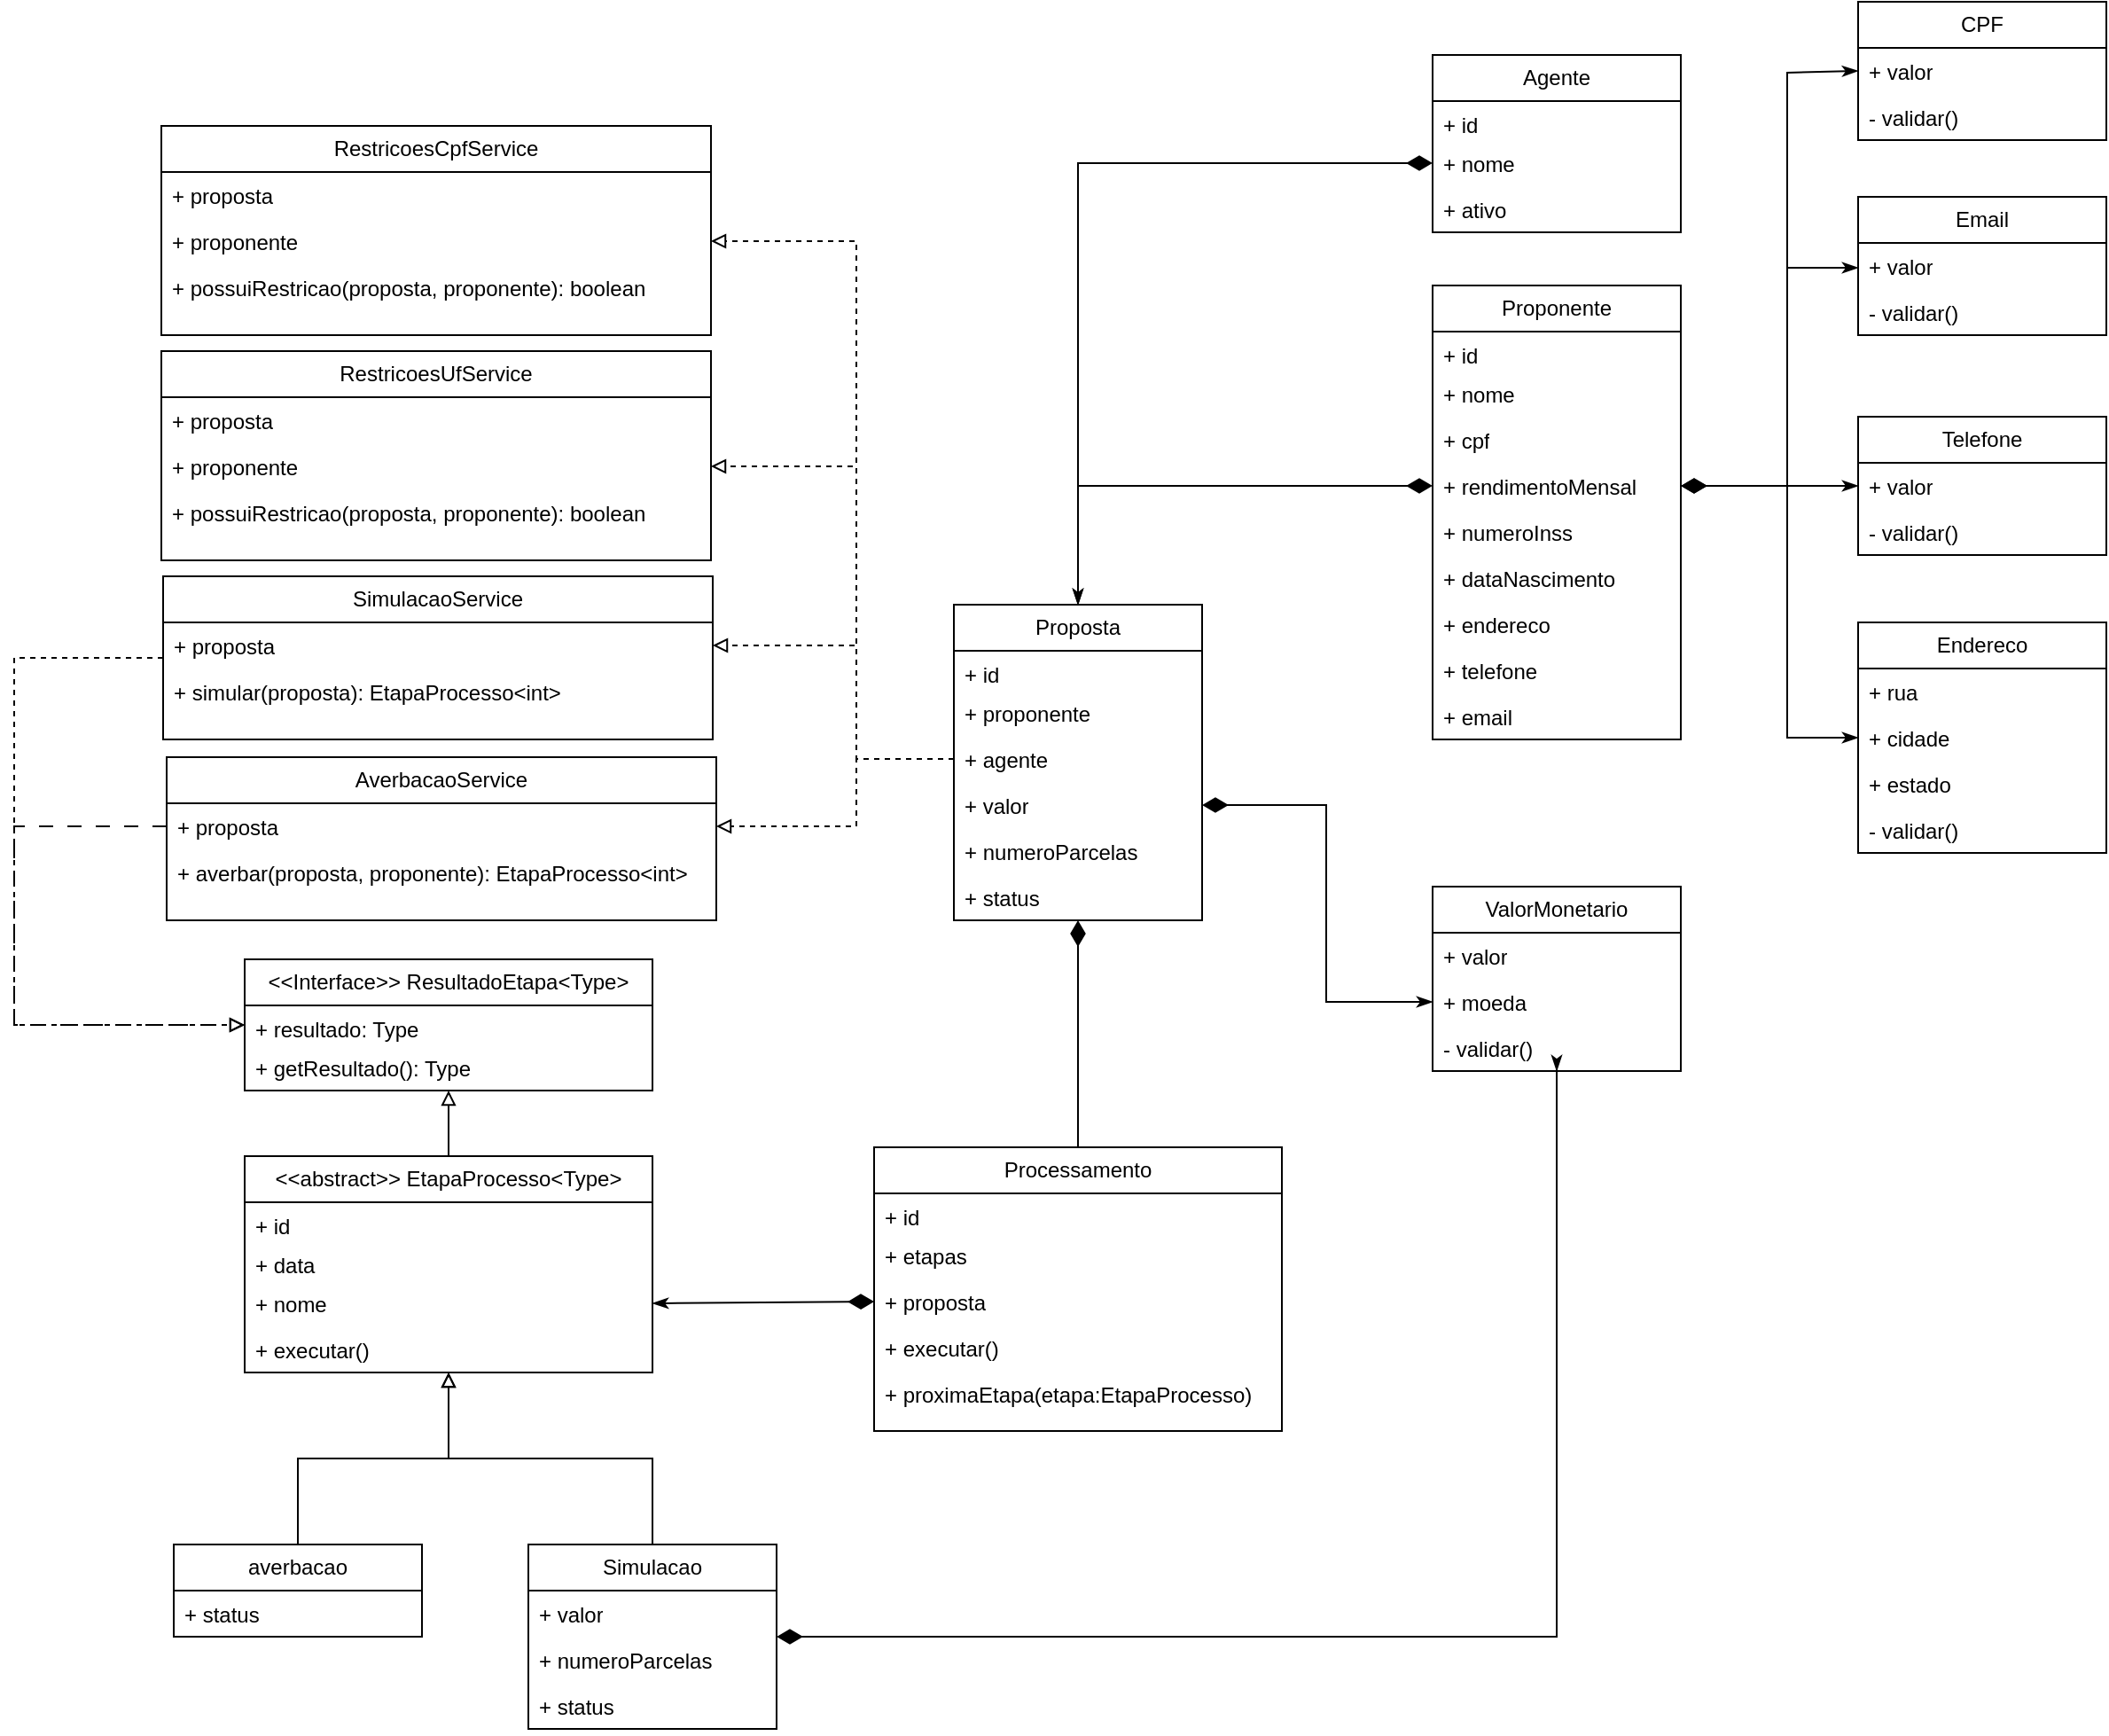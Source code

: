 <mxfile version="26.1.1">
  <diagram id="C5RBs43oDa-KdzZeNtuy" name="Page-1">
    <mxGraphModel dx="2208" dy="2068" grid="1" gridSize="10" guides="1" tooltips="1" connect="1" arrows="1" fold="1" page="1" pageScale="1" pageWidth="827" pageHeight="1169" math="0" shadow="0">
      <root>
        <mxCell id="WIyWlLk6GJQsqaUBKTNV-0" />
        <mxCell id="WIyWlLk6GJQsqaUBKTNV-1" parent="WIyWlLk6GJQsqaUBKTNV-0" />
        <mxCell id="fwTSQnMMm6DItT3Sku7C-105" style="edgeStyle=orthogonalEdgeStyle;rounded=0;orthogonalLoop=1;jettySize=auto;html=1;endArrow=diamondThin;endFill=1;endSize=12;exitX=0.5;exitY=0;exitDx=0;exitDy=0;" edge="1" parent="WIyWlLk6GJQsqaUBKTNV-1" source="fwTSQnMMm6DItT3Sku7C-89" target="fwTSQnMMm6DItT3Sku7C-5">
          <mxGeometry relative="1" as="geometry" />
        </mxCell>
        <mxCell id="fwTSQnMMm6DItT3Sku7C-5" value="Proposta" style="swimlane;fontStyle=0;childLayout=stackLayout;horizontal=1;startSize=26;horizontalStack=0;resizeParent=1;resizeParentMax=0;resizeLast=0;collapsible=1;marginBottom=0;whiteSpace=wrap;html=1;" vertex="1" parent="WIyWlLk6GJQsqaUBKTNV-1">
          <mxGeometry x="120" y="270" width="140" height="178" as="geometry" />
        </mxCell>
        <mxCell id="fwTSQnMMm6DItT3Sku7C-6" value="+ id" style="text;align=left;verticalAlign=top;spacingLeft=4;spacingRight=4;overflow=hidden;rotatable=0;points=[[0,0.5],[1,0.5]];portConstraint=eastwest;whiteSpace=wrap;html=1;" vertex="1" parent="fwTSQnMMm6DItT3Sku7C-5">
          <mxGeometry y="26" width="140" height="22" as="geometry" />
        </mxCell>
        <mxCell id="fwTSQnMMm6DItT3Sku7C-7" value="+ proponente" style="text;align=left;verticalAlign=top;spacingLeft=4;spacingRight=4;overflow=hidden;rotatable=0;points=[[0,0.5],[1,0.5]];portConstraint=eastwest;whiteSpace=wrap;html=1;" vertex="1" parent="fwTSQnMMm6DItT3Sku7C-5">
          <mxGeometry y="48" width="140" height="26" as="geometry" />
        </mxCell>
        <mxCell id="fwTSQnMMm6DItT3Sku7C-8" value="+ agente" style="text;align=left;verticalAlign=top;spacingLeft=4;spacingRight=4;overflow=hidden;rotatable=0;points=[[0,0.5],[1,0.5]];portConstraint=eastwest;whiteSpace=wrap;html=1;" vertex="1" parent="fwTSQnMMm6DItT3Sku7C-5">
          <mxGeometry y="74" width="140" height="26" as="geometry" />
        </mxCell>
        <mxCell id="fwTSQnMMm6DItT3Sku7C-14" value="+ valor" style="text;align=left;verticalAlign=top;spacingLeft=4;spacingRight=4;overflow=hidden;rotatable=0;points=[[0,0.5],[1,0.5]];portConstraint=eastwest;whiteSpace=wrap;html=1;" vertex="1" parent="fwTSQnMMm6DItT3Sku7C-5">
          <mxGeometry y="100" width="140" height="26" as="geometry" />
        </mxCell>
        <mxCell id="fwTSQnMMm6DItT3Sku7C-15" value="+ numeroParcelas" style="text;align=left;verticalAlign=top;spacingLeft=4;spacingRight=4;overflow=hidden;rotatable=0;points=[[0,0.5],[1,0.5]];portConstraint=eastwest;whiteSpace=wrap;html=1;" vertex="1" parent="fwTSQnMMm6DItT3Sku7C-5">
          <mxGeometry y="126" width="140" height="26" as="geometry" />
        </mxCell>
        <mxCell id="fwTSQnMMm6DItT3Sku7C-16" value="+ status" style="text;align=left;verticalAlign=top;spacingLeft=4;spacingRight=4;overflow=hidden;rotatable=0;points=[[0,0.5],[1,0.5]];portConstraint=eastwest;whiteSpace=wrap;html=1;" vertex="1" parent="fwTSQnMMm6DItT3Sku7C-5">
          <mxGeometry y="152" width="140" height="26" as="geometry" />
        </mxCell>
        <mxCell id="fwTSQnMMm6DItT3Sku7C-109" style="edgeStyle=orthogonalEdgeStyle;rounded=0;orthogonalLoop=1;jettySize=auto;html=1;endArrow=diamondThin;endFill=1;endSize=12;exitX=0.5;exitY=1;exitDx=0;exitDy=0;startArrow=classicThin;startFill=1;" edge="1" parent="WIyWlLk6GJQsqaUBKTNV-1" source="fwTSQnMMm6DItT3Sku7C-98" target="fwTSQnMMm6DItT3Sku7C-27">
          <mxGeometry relative="1" as="geometry">
            <Array as="points">
              <mxPoint x="460" y="530" />
              <mxPoint x="460" y="530" />
            </Array>
          </mxGeometry>
        </mxCell>
        <mxCell id="fwTSQnMMm6DItT3Sku7C-155" style="rounded=0;orthogonalLoop=1;jettySize=auto;html=1;entryX=0.5;entryY=1;entryDx=0;entryDy=0;endArrow=block;endFill=0;exitX=0.5;exitY=0;exitDx=0;exitDy=0;edgeStyle=orthogonalEdgeStyle;" edge="1" parent="WIyWlLk6GJQsqaUBKTNV-1" source="fwTSQnMMm6DItT3Sku7C-27" target="fwTSQnMMm6DItT3Sku7C-149">
          <mxGeometry relative="1" as="geometry" />
        </mxCell>
        <mxCell id="fwTSQnMMm6DItT3Sku7C-27" value="Simulacao" style="swimlane;fontStyle=0;childLayout=stackLayout;horizontal=1;startSize=26;horizontalStack=0;resizeParent=1;resizeParentMax=0;resizeLast=0;collapsible=1;marginBottom=0;whiteSpace=wrap;html=1;" vertex="1" parent="WIyWlLk6GJQsqaUBKTNV-1">
          <mxGeometry x="-120" y="800" width="140" height="104" as="geometry" />
        </mxCell>
        <mxCell id="fwTSQnMMm6DItT3Sku7C-31" value="+ valor" style="text;align=left;verticalAlign=top;spacingLeft=4;spacingRight=4;overflow=hidden;rotatable=0;points=[[0,0.5],[1,0.5]];portConstraint=eastwest;whiteSpace=wrap;html=1;" vertex="1" parent="fwTSQnMMm6DItT3Sku7C-27">
          <mxGeometry y="26" width="140" height="26" as="geometry" />
        </mxCell>
        <mxCell id="fwTSQnMMm6DItT3Sku7C-32" value="+ numeroParcelas" style="text;align=left;verticalAlign=top;spacingLeft=4;spacingRight=4;overflow=hidden;rotatable=0;points=[[0,0.5],[1,0.5]];portConstraint=eastwest;whiteSpace=wrap;html=1;" vertex="1" parent="fwTSQnMMm6DItT3Sku7C-27">
          <mxGeometry y="52" width="140" height="26" as="geometry" />
        </mxCell>
        <mxCell id="fwTSQnMMm6DItT3Sku7C-33" value="+ status" style="text;align=left;verticalAlign=top;spacingLeft=4;spacingRight=4;overflow=hidden;rotatable=0;points=[[0,0.5],[1,0.5]];portConstraint=eastwest;whiteSpace=wrap;html=1;" vertex="1" parent="fwTSQnMMm6DItT3Sku7C-27">
          <mxGeometry y="78" width="140" height="26" as="geometry" />
        </mxCell>
        <mxCell id="fwTSQnMMm6DItT3Sku7C-39" value="Agente" style="swimlane;fontStyle=0;childLayout=stackLayout;horizontal=1;startSize=26;horizontalStack=0;resizeParent=1;resizeParentMax=0;resizeLast=0;collapsible=1;marginBottom=0;whiteSpace=wrap;html=1;" vertex="1" parent="WIyWlLk6GJQsqaUBKTNV-1">
          <mxGeometry x="390" y="-40" width="140" height="100" as="geometry">
            <mxRectangle x="290" y="70" width="80" height="30" as="alternateBounds" />
          </mxGeometry>
        </mxCell>
        <mxCell id="fwTSQnMMm6DItT3Sku7C-40" value="+ id" style="text;align=left;verticalAlign=top;spacingLeft=4;spacingRight=4;overflow=hidden;rotatable=0;points=[[0,0.5],[1,0.5]];portConstraint=eastwest;whiteSpace=wrap;html=1;" vertex="1" parent="fwTSQnMMm6DItT3Sku7C-39">
          <mxGeometry y="26" width="140" height="22" as="geometry" />
        </mxCell>
        <mxCell id="fwTSQnMMm6DItT3Sku7C-41" value="+ nome" style="text;align=left;verticalAlign=top;spacingLeft=4;spacingRight=4;overflow=hidden;rotatable=0;points=[[0,0.5],[1,0.5]];portConstraint=eastwest;whiteSpace=wrap;html=1;" vertex="1" parent="fwTSQnMMm6DItT3Sku7C-39">
          <mxGeometry y="48" width="140" height="26" as="geometry" />
        </mxCell>
        <mxCell id="fwTSQnMMm6DItT3Sku7C-42" value="+ ativo" style="text;align=left;verticalAlign=top;spacingLeft=4;spacingRight=4;overflow=hidden;rotatable=0;points=[[0,0.5],[1,0.5]];portConstraint=eastwest;whiteSpace=wrap;html=1;" vertex="1" parent="fwTSQnMMm6DItT3Sku7C-39">
          <mxGeometry y="74" width="140" height="26" as="geometry" />
        </mxCell>
        <mxCell id="fwTSQnMMm6DItT3Sku7C-53" value="Proponente" style="swimlane;fontStyle=0;childLayout=stackLayout;horizontal=1;startSize=26;horizontalStack=0;resizeParent=1;resizeParentMax=0;resizeLast=0;collapsible=1;marginBottom=0;whiteSpace=wrap;html=1;" vertex="1" parent="WIyWlLk6GJQsqaUBKTNV-1">
          <mxGeometry x="390" y="90" width="140" height="256" as="geometry">
            <mxRectangle x="290" y="70" width="80" height="30" as="alternateBounds" />
          </mxGeometry>
        </mxCell>
        <mxCell id="fwTSQnMMm6DItT3Sku7C-54" value="+ id" style="text;align=left;verticalAlign=top;spacingLeft=4;spacingRight=4;overflow=hidden;rotatable=0;points=[[0,0.5],[1,0.5]];portConstraint=eastwest;whiteSpace=wrap;html=1;" vertex="1" parent="fwTSQnMMm6DItT3Sku7C-53">
          <mxGeometry y="26" width="140" height="22" as="geometry" />
        </mxCell>
        <mxCell id="fwTSQnMMm6DItT3Sku7C-55" value="+ nome" style="text;align=left;verticalAlign=top;spacingLeft=4;spacingRight=4;overflow=hidden;rotatable=0;points=[[0,0.5],[1,0.5]];portConstraint=eastwest;whiteSpace=wrap;html=1;" vertex="1" parent="fwTSQnMMm6DItT3Sku7C-53">
          <mxGeometry y="48" width="140" height="26" as="geometry" />
        </mxCell>
        <mxCell id="fwTSQnMMm6DItT3Sku7C-56" value="+ cpf" style="text;align=left;verticalAlign=top;spacingLeft=4;spacingRight=4;overflow=hidden;rotatable=0;points=[[0,0.5],[1,0.5]];portConstraint=eastwest;whiteSpace=wrap;html=1;" vertex="1" parent="fwTSQnMMm6DItT3Sku7C-53">
          <mxGeometry y="74" width="140" height="26" as="geometry" />
        </mxCell>
        <mxCell id="fwTSQnMMm6DItT3Sku7C-57" value="+ rendimentoMensal" style="text;align=left;verticalAlign=top;spacingLeft=4;spacingRight=4;overflow=hidden;rotatable=0;points=[[0,0.5],[1,0.5]];portConstraint=eastwest;whiteSpace=wrap;html=1;" vertex="1" parent="fwTSQnMMm6DItT3Sku7C-53">
          <mxGeometry y="100" width="140" height="26" as="geometry" />
        </mxCell>
        <mxCell id="fwTSQnMMm6DItT3Sku7C-58" value="+ numeroInss" style="text;align=left;verticalAlign=top;spacingLeft=4;spacingRight=4;overflow=hidden;rotatable=0;points=[[0,0.5],[1,0.5]];portConstraint=eastwest;whiteSpace=wrap;html=1;" vertex="1" parent="fwTSQnMMm6DItT3Sku7C-53">
          <mxGeometry y="126" width="140" height="26" as="geometry" />
        </mxCell>
        <mxCell id="fwTSQnMMm6DItT3Sku7C-59" value="+ dataNascimento" style="text;align=left;verticalAlign=top;spacingLeft=4;spacingRight=4;overflow=hidden;rotatable=0;points=[[0,0.5],[1,0.5]];portConstraint=eastwest;whiteSpace=wrap;html=1;" vertex="1" parent="fwTSQnMMm6DItT3Sku7C-53">
          <mxGeometry y="152" width="140" height="26" as="geometry" />
        </mxCell>
        <mxCell id="fwTSQnMMm6DItT3Sku7C-60" value="+ endereco" style="text;align=left;verticalAlign=top;spacingLeft=4;spacingRight=4;overflow=hidden;rotatable=0;points=[[0,0.5],[1,0.5]];portConstraint=eastwest;whiteSpace=wrap;html=1;" vertex="1" parent="fwTSQnMMm6DItT3Sku7C-53">
          <mxGeometry y="178" width="140" height="26" as="geometry" />
        </mxCell>
        <mxCell id="fwTSQnMMm6DItT3Sku7C-61" value="+ telefone" style="text;align=left;verticalAlign=top;spacingLeft=4;spacingRight=4;overflow=hidden;rotatable=0;points=[[0,0.5],[1,0.5]];portConstraint=eastwest;whiteSpace=wrap;html=1;" vertex="1" parent="fwTSQnMMm6DItT3Sku7C-53">
          <mxGeometry y="204" width="140" height="26" as="geometry" />
        </mxCell>
        <mxCell id="fwTSQnMMm6DItT3Sku7C-62" value="+ email" style="text;align=left;verticalAlign=top;spacingLeft=4;spacingRight=4;overflow=hidden;rotatable=0;points=[[0,0.5],[1,0.5]];portConstraint=eastwest;whiteSpace=wrap;html=1;" vertex="1" parent="fwTSQnMMm6DItT3Sku7C-53">
          <mxGeometry y="230" width="140" height="26" as="geometry" />
        </mxCell>
        <mxCell id="fwTSQnMMm6DItT3Sku7C-63" value="Email" style="swimlane;fontStyle=0;childLayout=stackLayout;horizontal=1;startSize=26;horizontalStack=0;resizeParent=1;resizeParentMax=0;resizeLast=0;collapsible=1;marginBottom=0;whiteSpace=wrap;html=1;" vertex="1" parent="WIyWlLk6GJQsqaUBKTNV-1">
          <mxGeometry x="630" y="40" width="140" height="78" as="geometry">
            <mxRectangle x="290" y="70" width="80" height="30" as="alternateBounds" />
          </mxGeometry>
        </mxCell>
        <mxCell id="fwTSQnMMm6DItT3Sku7C-65" value="+ valor" style="text;align=left;verticalAlign=top;spacingLeft=4;spacingRight=4;overflow=hidden;rotatable=0;points=[[0,0.5],[1,0.5]];portConstraint=eastwest;whiteSpace=wrap;html=1;" vertex="1" parent="fwTSQnMMm6DItT3Sku7C-63">
          <mxGeometry y="26" width="140" height="26" as="geometry" />
        </mxCell>
        <mxCell id="fwTSQnMMm6DItT3Sku7C-66" value="- validar()" style="text;align=left;verticalAlign=top;spacingLeft=4;spacingRight=4;overflow=hidden;rotatable=0;points=[[0,0.5],[1,0.5]];portConstraint=eastwest;whiteSpace=wrap;html=1;" vertex="1" parent="fwTSQnMMm6DItT3Sku7C-63">
          <mxGeometry y="52" width="140" height="26" as="geometry" />
        </mxCell>
        <mxCell id="fwTSQnMMm6DItT3Sku7C-87" style="edgeStyle=orthogonalEdgeStyle;rounded=0;orthogonalLoop=1;jettySize=auto;html=1;exitX=0;exitY=0.5;exitDx=0;exitDy=0;entryX=1;entryY=0.5;entryDx=0;entryDy=0;endArrow=none;endFill=1;startFill=1;startArrow=classicThin;" edge="1" parent="WIyWlLk6GJQsqaUBKTNV-1" source="fwTSQnMMm6DItT3Sku7C-76" target="fwTSQnMMm6DItT3Sku7C-57">
          <mxGeometry relative="1" as="geometry">
            <Array as="points">
              <mxPoint x="610" y="203" />
              <mxPoint x="610" y="203" />
            </Array>
          </mxGeometry>
        </mxCell>
        <mxCell id="fwTSQnMMm6DItT3Sku7C-76" value="Telefone" style="swimlane;fontStyle=0;childLayout=stackLayout;horizontal=1;startSize=26;horizontalStack=0;resizeParent=1;resizeParentMax=0;resizeLast=0;collapsible=1;marginBottom=0;whiteSpace=wrap;html=1;" vertex="1" parent="WIyWlLk6GJQsqaUBKTNV-1">
          <mxGeometry x="630" y="164" width="140" height="78" as="geometry">
            <mxRectangle x="290" y="70" width="80" height="30" as="alternateBounds" />
          </mxGeometry>
        </mxCell>
        <mxCell id="fwTSQnMMm6DItT3Sku7C-77" value="+ valor" style="text;align=left;verticalAlign=top;spacingLeft=4;spacingRight=4;overflow=hidden;rotatable=0;points=[[0,0.5],[1,0.5]];portConstraint=eastwest;whiteSpace=wrap;html=1;" vertex="1" parent="fwTSQnMMm6DItT3Sku7C-76">
          <mxGeometry y="26" width="140" height="26" as="geometry" />
        </mxCell>
        <mxCell id="fwTSQnMMm6DItT3Sku7C-78" value="- validar()" style="text;align=left;verticalAlign=top;spacingLeft=4;spacingRight=4;overflow=hidden;rotatable=0;points=[[0,0.5],[1,0.5]];portConstraint=eastwest;whiteSpace=wrap;html=1;" vertex="1" parent="fwTSQnMMm6DItT3Sku7C-76">
          <mxGeometry y="52" width="140" height="26" as="geometry" />
        </mxCell>
        <mxCell id="fwTSQnMMm6DItT3Sku7C-79" value="Endereco" style="swimlane;fontStyle=0;childLayout=stackLayout;horizontal=1;startSize=26;horizontalStack=0;resizeParent=1;resizeParentMax=0;resizeLast=0;collapsible=1;marginBottom=0;whiteSpace=wrap;html=1;" vertex="1" parent="WIyWlLk6GJQsqaUBKTNV-1">
          <mxGeometry x="630" y="280" width="140" height="130" as="geometry">
            <mxRectangle x="290" y="70" width="80" height="30" as="alternateBounds" />
          </mxGeometry>
        </mxCell>
        <mxCell id="fwTSQnMMm6DItT3Sku7C-80" value="+ rua" style="text;align=left;verticalAlign=top;spacingLeft=4;spacingRight=4;overflow=hidden;rotatable=0;points=[[0,0.5],[1,0.5]];portConstraint=eastwest;whiteSpace=wrap;html=1;" vertex="1" parent="fwTSQnMMm6DItT3Sku7C-79">
          <mxGeometry y="26" width="140" height="26" as="geometry" />
        </mxCell>
        <mxCell id="fwTSQnMMm6DItT3Sku7C-82" value="+ cidade" style="text;align=left;verticalAlign=top;spacingLeft=4;spacingRight=4;overflow=hidden;rotatable=0;points=[[0,0.5],[1,0.5]];portConstraint=eastwest;whiteSpace=wrap;html=1;" vertex="1" parent="fwTSQnMMm6DItT3Sku7C-79">
          <mxGeometry y="52" width="140" height="26" as="geometry" />
        </mxCell>
        <mxCell id="fwTSQnMMm6DItT3Sku7C-83" value="+ estado" style="text;align=left;verticalAlign=top;spacingLeft=4;spacingRight=4;overflow=hidden;rotatable=0;points=[[0,0.5],[1,0.5]];portConstraint=eastwest;whiteSpace=wrap;html=1;" vertex="1" parent="fwTSQnMMm6DItT3Sku7C-79">
          <mxGeometry y="78" width="140" height="26" as="geometry" />
        </mxCell>
        <mxCell id="fwTSQnMMm6DItT3Sku7C-81" value="- validar()" style="text;align=left;verticalAlign=top;spacingLeft=4;spacingRight=4;overflow=hidden;rotatable=0;points=[[0,0.5],[1,0.5]];portConstraint=eastwest;whiteSpace=wrap;html=1;" vertex="1" parent="fwTSQnMMm6DItT3Sku7C-79">
          <mxGeometry y="104" width="140" height="26" as="geometry" />
        </mxCell>
        <mxCell id="fwTSQnMMm6DItT3Sku7C-84" style="edgeStyle=orthogonalEdgeStyle;rounded=0;orthogonalLoop=1;jettySize=auto;html=1;exitX=0;exitY=0.5;exitDx=0;exitDy=0;endArrow=diamondThin;endFill=1;endSize=12;entryX=1;entryY=0.5;entryDx=0;entryDy=0;startArrow=classicThin;startFill=1;" edge="1" parent="WIyWlLk6GJQsqaUBKTNV-1" source="fwTSQnMMm6DItT3Sku7C-82" target="fwTSQnMMm6DItT3Sku7C-57">
          <mxGeometry relative="1" as="geometry">
            <mxPoint x="590" y="240" as="targetPoint" />
            <Array as="points">
              <mxPoint x="590" y="345" />
              <mxPoint x="590" y="203" />
            </Array>
          </mxGeometry>
        </mxCell>
        <mxCell id="fwTSQnMMm6DItT3Sku7C-88" style="edgeStyle=orthogonalEdgeStyle;rounded=0;orthogonalLoop=1;jettySize=auto;html=1;entryX=1;entryY=0.5;entryDx=0;entryDy=0;endArrow=none;startFill=1;startArrow=classicThin;" edge="1" parent="WIyWlLk6GJQsqaUBKTNV-1" source="fwTSQnMMm6DItT3Sku7C-65" target="fwTSQnMMm6DItT3Sku7C-57">
          <mxGeometry relative="1" as="geometry">
            <Array as="points">
              <mxPoint x="590" y="80" />
              <mxPoint x="590" y="203" />
            </Array>
          </mxGeometry>
        </mxCell>
        <mxCell id="fwTSQnMMm6DItT3Sku7C-89" value="Processamento" style="swimlane;fontStyle=0;childLayout=stackLayout;horizontal=1;startSize=26;horizontalStack=0;resizeParent=1;resizeParentMax=0;resizeLast=0;collapsible=1;marginBottom=0;whiteSpace=wrap;html=1;" vertex="1" parent="WIyWlLk6GJQsqaUBKTNV-1">
          <mxGeometry x="75" y="576" width="230" height="160" as="geometry" />
        </mxCell>
        <mxCell id="fwTSQnMMm6DItT3Sku7C-90" value="+ id" style="text;align=left;verticalAlign=top;spacingLeft=4;spacingRight=4;overflow=hidden;rotatable=0;points=[[0,0.5],[1,0.5]];portConstraint=eastwest;whiteSpace=wrap;html=1;" vertex="1" parent="fwTSQnMMm6DItT3Sku7C-89">
          <mxGeometry y="26" width="230" height="22" as="geometry" />
        </mxCell>
        <mxCell id="fwTSQnMMm6DItT3Sku7C-94" value="+ etapas" style="text;align=left;verticalAlign=top;spacingLeft=4;spacingRight=4;overflow=hidden;rotatable=0;points=[[0,0.5],[1,0.5]];portConstraint=eastwest;whiteSpace=wrap;html=1;" vertex="1" parent="fwTSQnMMm6DItT3Sku7C-89">
          <mxGeometry y="48" width="230" height="26" as="geometry" />
        </mxCell>
        <mxCell id="fwTSQnMMm6DItT3Sku7C-157" value="+ proposta" style="text;align=left;verticalAlign=top;spacingLeft=4;spacingRight=4;overflow=hidden;rotatable=0;points=[[0,0.5],[1,0.5]];portConstraint=eastwest;whiteSpace=wrap;html=1;" vertex="1" parent="fwTSQnMMm6DItT3Sku7C-89">
          <mxGeometry y="74" width="230" height="26" as="geometry" />
        </mxCell>
        <mxCell id="fwTSQnMMm6DItT3Sku7C-142" value="+ executar()" style="text;align=left;verticalAlign=top;spacingLeft=4;spacingRight=4;overflow=hidden;rotatable=0;points=[[0,0.5],[1,0.5]];portConstraint=eastwest;whiteSpace=wrap;html=1;" vertex="1" parent="fwTSQnMMm6DItT3Sku7C-89">
          <mxGeometry y="100" width="230" height="26" as="geometry" />
        </mxCell>
        <mxCell id="fwTSQnMMm6DItT3Sku7C-143" value="+ proximaEtapa(etapa:EtapaProcesso)" style="text;align=left;verticalAlign=top;spacingLeft=4;spacingRight=4;overflow=hidden;rotatable=0;points=[[0,0.5],[1,0.5]];portConstraint=eastwest;whiteSpace=wrap;html=1;" vertex="1" parent="fwTSQnMMm6DItT3Sku7C-89">
          <mxGeometry y="126" width="230" height="34" as="geometry" />
        </mxCell>
        <mxCell id="fwTSQnMMm6DItT3Sku7C-98" value="ValorMonetario" style="swimlane;fontStyle=0;childLayout=stackLayout;horizontal=1;startSize=26;horizontalStack=0;resizeParent=1;resizeParentMax=0;resizeLast=0;collapsible=1;marginBottom=0;whiteSpace=wrap;html=1;" vertex="1" parent="WIyWlLk6GJQsqaUBKTNV-1">
          <mxGeometry x="390" y="429" width="140" height="104" as="geometry">
            <mxRectangle x="290" y="70" width="80" height="30" as="alternateBounds" />
          </mxGeometry>
        </mxCell>
        <mxCell id="fwTSQnMMm6DItT3Sku7C-99" value="+ valor" style="text;align=left;verticalAlign=top;spacingLeft=4;spacingRight=4;overflow=hidden;rotatable=0;points=[[0,0.5],[1,0.5]];portConstraint=eastwest;whiteSpace=wrap;html=1;" vertex="1" parent="fwTSQnMMm6DItT3Sku7C-98">
          <mxGeometry y="26" width="140" height="26" as="geometry" />
        </mxCell>
        <mxCell id="fwTSQnMMm6DItT3Sku7C-100" value="+ moeda" style="text;align=left;verticalAlign=top;spacingLeft=4;spacingRight=4;overflow=hidden;rotatable=0;points=[[0,0.5],[1,0.5]];portConstraint=eastwest;whiteSpace=wrap;html=1;" vertex="1" parent="fwTSQnMMm6DItT3Sku7C-98">
          <mxGeometry y="52" width="140" height="26" as="geometry" />
        </mxCell>
        <mxCell id="fwTSQnMMm6DItT3Sku7C-102" value="- validar()" style="text;align=left;verticalAlign=top;spacingLeft=4;spacingRight=4;overflow=hidden;rotatable=0;points=[[0,0.5],[1,0.5]];portConstraint=eastwest;whiteSpace=wrap;html=1;" vertex="1" parent="fwTSQnMMm6DItT3Sku7C-98">
          <mxGeometry y="78" width="140" height="26" as="geometry" />
        </mxCell>
        <mxCell id="fwTSQnMMm6DItT3Sku7C-110" value="CPF" style="swimlane;fontStyle=0;childLayout=stackLayout;horizontal=1;startSize=26;horizontalStack=0;resizeParent=1;resizeParentMax=0;resizeLast=0;collapsible=1;marginBottom=0;whiteSpace=wrap;html=1;" vertex="1" parent="WIyWlLk6GJQsqaUBKTNV-1">
          <mxGeometry x="630" y="-70" width="140" height="78" as="geometry">
            <mxRectangle x="290" y="70" width="80" height="30" as="alternateBounds" />
          </mxGeometry>
        </mxCell>
        <mxCell id="fwTSQnMMm6DItT3Sku7C-111" value="+ valor" style="text;align=left;verticalAlign=top;spacingLeft=4;spacingRight=4;overflow=hidden;rotatable=0;points=[[0,0.5],[1,0.5]];portConstraint=eastwest;whiteSpace=wrap;html=1;" vertex="1" parent="fwTSQnMMm6DItT3Sku7C-110">
          <mxGeometry y="26" width="140" height="26" as="geometry" />
        </mxCell>
        <mxCell id="fwTSQnMMm6DItT3Sku7C-112" value="- validar()" style="text;align=left;verticalAlign=top;spacingLeft=4;spacingRight=4;overflow=hidden;rotatable=0;points=[[0,0.5],[1,0.5]];portConstraint=eastwest;whiteSpace=wrap;html=1;" vertex="1" parent="fwTSQnMMm6DItT3Sku7C-110">
          <mxGeometry y="52" width="140" height="26" as="geometry" />
        </mxCell>
        <mxCell id="fwTSQnMMm6DItT3Sku7C-113" style="edgeStyle=orthogonalEdgeStyle;rounded=0;orthogonalLoop=1;jettySize=auto;html=1;exitX=0;exitY=0.5;exitDx=0;exitDy=0;entryX=1;entryY=0.5;entryDx=0;entryDy=0;endArrow=diamondThin;endFill=1;endSize=12;startArrow=classicThin;startFill=1;" edge="1" parent="WIyWlLk6GJQsqaUBKTNV-1" source="fwTSQnMMm6DItT3Sku7C-111" target="fwTSQnMMm6DItT3Sku7C-57">
          <mxGeometry relative="1" as="geometry">
            <Array as="points">
              <mxPoint x="590" y="-30" />
              <mxPoint x="590" y="203" />
            </Array>
          </mxGeometry>
        </mxCell>
        <mxCell id="fwTSQnMMm6DItT3Sku7C-97" style="edgeStyle=orthogonalEdgeStyle;rounded=0;orthogonalLoop=1;jettySize=auto;html=1;entryX=0.5;entryY=0;entryDx=0;entryDy=0;startArrow=diamondThin;startFill=1;startSize=12;endArrow=classicThin;endFill=1;endSize=6;exitX=0;exitY=0.5;exitDx=0;exitDy=0;" edge="1" parent="WIyWlLk6GJQsqaUBKTNV-1" source="fwTSQnMMm6DItT3Sku7C-41" target="fwTSQnMMm6DItT3Sku7C-5">
          <mxGeometry relative="1" as="geometry">
            <mxPoint x="400" y="213" as="sourcePoint" />
            <mxPoint x="200" y="260" as="targetPoint" />
          </mxGeometry>
        </mxCell>
        <mxCell id="fwTSQnMMm6DItT3Sku7C-96" style="edgeStyle=orthogonalEdgeStyle;rounded=0;orthogonalLoop=1;jettySize=auto;html=1;startArrow=diamondThin;startFill=1;startSize=12;endArrow=classicThin;endFill=1;endSize=6;exitX=0;exitY=0.5;exitDx=0;exitDy=0;" edge="1" parent="WIyWlLk6GJQsqaUBKTNV-1" source="fwTSQnMMm6DItT3Sku7C-57" target="fwTSQnMMm6DItT3Sku7C-5">
          <mxGeometry relative="1" as="geometry" />
        </mxCell>
        <mxCell id="fwTSQnMMm6DItT3Sku7C-103" style="edgeStyle=orthogonalEdgeStyle;rounded=0;orthogonalLoop=1;jettySize=auto;html=1;endArrow=diamondThin;endFill=1;startSize=6;endSize=12;exitX=0;exitY=0.5;exitDx=0;exitDy=0;startArrow=classicThin;startFill=1;" edge="1" parent="WIyWlLk6GJQsqaUBKTNV-1" source="fwTSQnMMm6DItT3Sku7C-100" target="fwTSQnMMm6DItT3Sku7C-14">
          <mxGeometry relative="1" as="geometry" />
        </mxCell>
        <mxCell id="fwTSQnMMm6DItT3Sku7C-144" value="&amp;lt;&amp;lt;Interface&amp;gt;&amp;gt; ResultadoEtapa&amp;lt;&lt;span style=&quot;text-align: left;&quot;&gt;Type&lt;/span&gt;&amp;gt;" style="swimlane;fontStyle=0;childLayout=stackLayout;horizontal=1;startSize=26;horizontalStack=0;resizeParent=1;resizeParentMax=0;resizeLast=0;collapsible=1;marginBottom=0;whiteSpace=wrap;html=1;" vertex="1" parent="WIyWlLk6GJQsqaUBKTNV-1">
          <mxGeometry x="-280" y="470" width="230" height="74" as="geometry" />
        </mxCell>
        <mxCell id="fwTSQnMMm6DItT3Sku7C-145" value="+ resultado: Type" style="text;align=left;verticalAlign=top;spacingLeft=4;spacingRight=4;overflow=hidden;rotatable=0;points=[[0,0.5],[1,0.5]];portConstraint=eastwest;whiteSpace=wrap;html=1;" vertex="1" parent="fwTSQnMMm6DItT3Sku7C-144">
          <mxGeometry y="26" width="230" height="22" as="geometry" />
        </mxCell>
        <mxCell id="fwTSQnMMm6DItT3Sku7C-147" value="+ getResultado(): Type" style="text;align=left;verticalAlign=top;spacingLeft=4;spacingRight=4;overflow=hidden;rotatable=0;points=[[0,0.5],[1,0.5]];portConstraint=eastwest;whiteSpace=wrap;html=1;" vertex="1" parent="fwTSQnMMm6DItT3Sku7C-144">
          <mxGeometry y="48" width="230" height="26" as="geometry" />
        </mxCell>
        <mxCell id="fwTSQnMMm6DItT3Sku7C-154" style="edgeStyle=orthogonalEdgeStyle;rounded=0;orthogonalLoop=1;jettySize=auto;html=1;entryX=0.5;entryY=1;entryDx=0;entryDy=0;endArrow=block;endFill=0;" edge="1" parent="WIyWlLk6GJQsqaUBKTNV-1" source="fwTSQnMMm6DItT3Sku7C-149" target="fwTSQnMMm6DItT3Sku7C-144">
          <mxGeometry relative="1" as="geometry" />
        </mxCell>
        <mxCell id="fwTSQnMMm6DItT3Sku7C-149" value="&amp;lt;&amp;lt;abstract&amp;gt;&amp;gt; EtapaProcesso&amp;lt;&lt;span style=&quot;text-align: left;&quot;&gt;Type&lt;/span&gt;&amp;gt;" style="swimlane;fontStyle=0;childLayout=stackLayout;horizontal=1;startSize=26;horizontalStack=0;resizeParent=1;resizeParentMax=0;resizeLast=0;collapsible=1;marginBottom=0;whiteSpace=wrap;html=1;" vertex="1" parent="WIyWlLk6GJQsqaUBKTNV-1">
          <mxGeometry x="-280" y="581" width="230" height="122" as="geometry" />
        </mxCell>
        <mxCell id="fwTSQnMMm6DItT3Sku7C-156" value="+ id" style="text;align=left;verticalAlign=top;spacingLeft=4;spacingRight=4;overflow=hidden;rotatable=0;points=[[0,0.5],[1,0.5]];portConstraint=eastwest;whiteSpace=wrap;html=1;" vertex="1" parent="fwTSQnMMm6DItT3Sku7C-149">
          <mxGeometry y="26" width="230" height="22" as="geometry" />
        </mxCell>
        <mxCell id="fwTSQnMMm6DItT3Sku7C-150" value="+ data" style="text;align=left;verticalAlign=top;spacingLeft=4;spacingRight=4;overflow=hidden;rotatable=0;points=[[0,0.5],[1,0.5]];portConstraint=eastwest;whiteSpace=wrap;html=1;" vertex="1" parent="fwTSQnMMm6DItT3Sku7C-149">
          <mxGeometry y="48" width="230" height="22" as="geometry" />
        </mxCell>
        <mxCell id="fwTSQnMMm6DItT3Sku7C-152" value="+ nome" style="text;align=left;verticalAlign=top;spacingLeft=4;spacingRight=4;overflow=hidden;rotatable=0;points=[[0,0.5],[1,0.5]];portConstraint=eastwest;whiteSpace=wrap;html=1;" vertex="1" parent="fwTSQnMMm6DItT3Sku7C-149">
          <mxGeometry y="70" width="230" height="26" as="geometry" />
        </mxCell>
        <mxCell id="fwTSQnMMm6DItT3Sku7C-151" value="+ executar()" style="text;align=left;verticalAlign=top;spacingLeft=4;spacingRight=4;overflow=hidden;rotatable=0;points=[[0,0.5],[1,0.5]];portConstraint=eastwest;whiteSpace=wrap;html=1;" vertex="1" parent="fwTSQnMMm6DItT3Sku7C-149">
          <mxGeometry y="96" width="230" height="26" as="geometry" />
        </mxCell>
        <mxCell id="fwTSQnMMm6DItT3Sku7C-153" style="rounded=0;orthogonalLoop=1;jettySize=auto;html=1;entryX=1;entryY=0.5;entryDx=0;entryDy=0;startArrow=diamondThin;startFill=1;endArrow=classicThin;endFill=1;startSize=12;exitX=0;exitY=0.5;exitDx=0;exitDy=0;" edge="1" parent="WIyWlLk6GJQsqaUBKTNV-1" source="fwTSQnMMm6DItT3Sku7C-157" target="fwTSQnMMm6DItT3Sku7C-152">
          <mxGeometry relative="1" as="geometry" />
        </mxCell>
        <mxCell id="fwTSQnMMm6DItT3Sku7C-163" style="edgeStyle=orthogonalEdgeStyle;rounded=0;orthogonalLoop=1;jettySize=auto;html=1;entryX=0.5;entryY=1;entryDx=0;entryDy=0;endArrow=block;endFill=0;" edge="1" parent="WIyWlLk6GJQsqaUBKTNV-1" source="fwTSQnMMm6DItT3Sku7C-159" target="fwTSQnMMm6DItT3Sku7C-149">
          <mxGeometry relative="1" as="geometry" />
        </mxCell>
        <mxCell id="fwTSQnMMm6DItT3Sku7C-159" value="averbacao" style="swimlane;fontStyle=0;childLayout=stackLayout;horizontal=1;startSize=26;horizontalStack=0;resizeParent=1;resizeParentMax=0;resizeLast=0;collapsible=1;marginBottom=0;whiteSpace=wrap;html=1;" vertex="1" parent="WIyWlLk6GJQsqaUBKTNV-1">
          <mxGeometry x="-320" y="800" width="140" height="52" as="geometry" />
        </mxCell>
        <mxCell id="fwTSQnMMm6DItT3Sku7C-162" value="+ status" style="text;align=left;verticalAlign=top;spacingLeft=4;spacingRight=4;overflow=hidden;rotatable=0;points=[[0,0.5],[1,0.5]];portConstraint=eastwest;whiteSpace=wrap;html=1;" vertex="1" parent="fwTSQnMMm6DItT3Sku7C-159">
          <mxGeometry y="26" width="140" height="26" as="geometry" />
        </mxCell>
        <mxCell id="fwTSQnMMm6DItT3Sku7C-164" value="SimulacaoService" style="swimlane;fontStyle=0;childLayout=stackLayout;horizontal=1;startSize=26;horizontalStack=0;resizeParent=1;resizeParentMax=0;resizeLast=0;collapsible=1;marginBottom=0;whiteSpace=wrap;html=1;" vertex="1" parent="WIyWlLk6GJQsqaUBKTNV-1">
          <mxGeometry x="-326" y="254" width="310" height="92" as="geometry" />
        </mxCell>
        <mxCell id="fwTSQnMMm6DItT3Sku7C-167" value="+ proposta" style="text;align=left;verticalAlign=top;spacingLeft=4;spacingRight=4;overflow=hidden;rotatable=0;points=[[0,0.5],[1,0.5]];portConstraint=eastwest;whiteSpace=wrap;html=1;" vertex="1" parent="fwTSQnMMm6DItT3Sku7C-164">
          <mxGeometry y="26" width="310" height="26" as="geometry" />
        </mxCell>
        <mxCell id="fwTSQnMMm6DItT3Sku7C-169" value="+ simular(proposta): EtapaProcesso&amp;lt;int&amp;gt;" style="text;align=left;verticalAlign=top;spacingLeft=4;spacingRight=4;overflow=hidden;rotatable=0;points=[[0,0.5],[1,0.5]];portConstraint=eastwest;whiteSpace=wrap;html=1;" vertex="1" parent="fwTSQnMMm6DItT3Sku7C-164">
          <mxGeometry y="52" width="310" height="40" as="geometry" />
        </mxCell>
        <mxCell id="fwTSQnMMm6DItT3Sku7C-171" style="edgeStyle=orthogonalEdgeStyle;rounded=0;orthogonalLoop=1;jettySize=auto;html=1;entryX=1;entryY=0.5;entryDx=0;entryDy=0;dashed=1;endArrow=block;endFill=0;" edge="1" parent="WIyWlLk6GJQsqaUBKTNV-1" source="fwTSQnMMm6DItT3Sku7C-8" target="fwTSQnMMm6DItT3Sku7C-167">
          <mxGeometry relative="1" as="geometry">
            <Array as="points">
              <mxPoint x="65" y="357" />
              <mxPoint x="65" y="293" />
            </Array>
          </mxGeometry>
        </mxCell>
        <mxCell id="fwTSQnMMm6DItT3Sku7C-172" value="AverbacaoService" style="swimlane;fontStyle=0;childLayout=stackLayout;horizontal=1;startSize=26;horizontalStack=0;resizeParent=1;resizeParentMax=0;resizeLast=0;collapsible=1;marginBottom=0;whiteSpace=wrap;html=1;" vertex="1" parent="WIyWlLk6GJQsqaUBKTNV-1">
          <mxGeometry x="-324" y="356" width="310" height="92" as="geometry" />
        </mxCell>
        <mxCell id="fwTSQnMMm6DItT3Sku7C-173" value="+ proposta" style="text;align=left;verticalAlign=top;spacingLeft=4;spacingRight=4;overflow=hidden;rotatable=0;points=[[0,0.5],[1,0.5]];portConstraint=eastwest;whiteSpace=wrap;html=1;" vertex="1" parent="fwTSQnMMm6DItT3Sku7C-172">
          <mxGeometry y="26" width="310" height="26" as="geometry" />
        </mxCell>
        <mxCell id="fwTSQnMMm6DItT3Sku7C-174" value="+ averbar(proposta, proponente): EtapaProcesso&amp;lt;int&amp;gt;" style="text;align=left;verticalAlign=top;spacingLeft=4;spacingRight=4;overflow=hidden;rotatable=0;points=[[0,0.5],[1,0.5]];portConstraint=eastwest;whiteSpace=wrap;html=1;" vertex="1" parent="fwTSQnMMm6DItT3Sku7C-172">
          <mxGeometry y="52" width="310" height="40" as="geometry" />
        </mxCell>
        <mxCell id="fwTSQnMMm6DItT3Sku7C-175" style="edgeStyle=orthogonalEdgeStyle;rounded=0;orthogonalLoop=1;jettySize=auto;html=1;entryX=1;entryY=0.5;entryDx=0;entryDy=0;dashed=1;endArrow=block;endFill=0;exitX=0;exitY=0.5;exitDx=0;exitDy=0;" edge="1" parent="WIyWlLk6GJQsqaUBKTNV-1" source="fwTSQnMMm6DItT3Sku7C-8" target="fwTSQnMMm6DItT3Sku7C-173">
          <mxGeometry relative="1" as="geometry">
            <mxPoint x="130" y="367" as="sourcePoint" />
            <mxPoint x="20" y="303" as="targetPoint" />
            <Array as="points">
              <mxPoint x="65" y="357" />
              <mxPoint x="65" y="395" />
            </Array>
          </mxGeometry>
        </mxCell>
        <mxCell id="fwTSQnMMm6DItT3Sku7C-177" value="RestricoesUfService" style="swimlane;fontStyle=0;childLayout=stackLayout;horizontal=1;startSize=26;horizontalStack=0;resizeParent=1;resizeParentMax=0;resizeLast=0;collapsible=1;marginBottom=0;whiteSpace=wrap;html=1;" vertex="1" parent="WIyWlLk6GJQsqaUBKTNV-1">
          <mxGeometry x="-327" y="127" width="310" height="118" as="geometry" />
        </mxCell>
        <mxCell id="fwTSQnMMm6DItT3Sku7C-178" value="+ proposta" style="text;align=left;verticalAlign=top;spacingLeft=4;spacingRight=4;overflow=hidden;rotatable=0;points=[[0,0.5],[1,0.5]];portConstraint=eastwest;whiteSpace=wrap;html=1;" vertex="1" parent="fwTSQnMMm6DItT3Sku7C-177">
          <mxGeometry y="26" width="310" height="26" as="geometry" />
        </mxCell>
        <mxCell id="fwTSQnMMm6DItT3Sku7C-185" value="+ proponente" style="text;align=left;verticalAlign=top;spacingLeft=4;spacingRight=4;overflow=hidden;rotatable=0;points=[[0,0.5],[1,0.5]];portConstraint=eastwest;whiteSpace=wrap;html=1;" vertex="1" parent="fwTSQnMMm6DItT3Sku7C-177">
          <mxGeometry y="52" width="310" height="26" as="geometry" />
        </mxCell>
        <mxCell id="fwTSQnMMm6DItT3Sku7C-179" value="+ possuiRestricao(proposta, proponente): boolean" style="text;align=left;verticalAlign=top;spacingLeft=4;spacingRight=4;overflow=hidden;rotatable=0;points=[[0,0.5],[1,0.5]];portConstraint=eastwest;whiteSpace=wrap;html=1;" vertex="1" parent="fwTSQnMMm6DItT3Sku7C-177">
          <mxGeometry y="78" width="310" height="40" as="geometry" />
        </mxCell>
        <mxCell id="fwTSQnMMm6DItT3Sku7C-180" style="edgeStyle=orthogonalEdgeStyle;rounded=0;orthogonalLoop=1;jettySize=auto;html=1;entryX=1;entryY=0.5;entryDx=0;entryDy=0;dashed=1;endArrow=block;endFill=0;" edge="1" parent="WIyWlLk6GJQsqaUBKTNV-1" source="fwTSQnMMm6DItT3Sku7C-8" target="fwTSQnMMm6DItT3Sku7C-185">
          <mxGeometry relative="1" as="geometry">
            <Array as="points">
              <mxPoint x="65" y="357" />
              <mxPoint x="65" y="192" />
            </Array>
          </mxGeometry>
        </mxCell>
        <mxCell id="fwTSQnMMm6DItT3Sku7C-186" value="RestricoesCpfService" style="swimlane;fontStyle=0;childLayout=stackLayout;horizontal=1;startSize=26;horizontalStack=0;resizeParent=1;resizeParentMax=0;resizeLast=0;collapsible=1;marginBottom=0;whiteSpace=wrap;html=1;" vertex="1" parent="WIyWlLk6GJQsqaUBKTNV-1">
          <mxGeometry x="-327" width="310" height="118" as="geometry" />
        </mxCell>
        <mxCell id="fwTSQnMMm6DItT3Sku7C-187" value="+ proposta" style="text;align=left;verticalAlign=top;spacingLeft=4;spacingRight=4;overflow=hidden;rotatable=0;points=[[0,0.5],[1,0.5]];portConstraint=eastwest;whiteSpace=wrap;html=1;" vertex="1" parent="fwTSQnMMm6DItT3Sku7C-186">
          <mxGeometry y="26" width="310" height="26" as="geometry" />
        </mxCell>
        <mxCell id="fwTSQnMMm6DItT3Sku7C-188" value="+ proponente" style="text;align=left;verticalAlign=top;spacingLeft=4;spacingRight=4;overflow=hidden;rotatable=0;points=[[0,0.5],[1,0.5]];portConstraint=eastwest;whiteSpace=wrap;html=1;" vertex="1" parent="fwTSQnMMm6DItT3Sku7C-186">
          <mxGeometry y="52" width="310" height="26" as="geometry" />
        </mxCell>
        <mxCell id="fwTSQnMMm6DItT3Sku7C-189" value="+ possuiRestricao(proposta, proponente): boolean" style="text;align=left;verticalAlign=top;spacingLeft=4;spacingRight=4;overflow=hidden;rotatable=0;points=[[0,0.5],[1,0.5]];portConstraint=eastwest;whiteSpace=wrap;html=1;" vertex="1" parent="fwTSQnMMm6DItT3Sku7C-186">
          <mxGeometry y="78" width="310" height="40" as="geometry" />
        </mxCell>
        <mxCell id="fwTSQnMMm6DItT3Sku7C-190" style="edgeStyle=orthogonalEdgeStyle;rounded=0;orthogonalLoop=1;jettySize=auto;html=1;entryX=1;entryY=0.5;entryDx=0;entryDy=0;dashed=1;endArrow=block;endFill=0;" edge="1" parent="WIyWlLk6GJQsqaUBKTNV-1" source="fwTSQnMMm6DItT3Sku7C-8" target="fwTSQnMMm6DItT3Sku7C-188">
          <mxGeometry relative="1" as="geometry">
            <Array as="points">
              <mxPoint x="65" y="357" />
              <mxPoint x="65" y="65" />
            </Array>
          </mxGeometry>
        </mxCell>
        <mxCell id="fwTSQnMMm6DItT3Sku7C-191" style="edgeStyle=orthogonalEdgeStyle;rounded=0;orthogonalLoop=1;jettySize=auto;html=1;entryX=0;entryY=0.5;entryDx=0;entryDy=0;exitX=0;exitY=0.5;exitDx=0;exitDy=0;dashed=1;endArrow=block;endFill=0;" edge="1" parent="WIyWlLk6GJQsqaUBKTNV-1" source="fwTSQnMMm6DItT3Sku7C-164" target="fwTSQnMMm6DItT3Sku7C-145">
          <mxGeometry relative="1" as="geometry">
            <Array as="points">
              <mxPoint x="-410" y="300" />
              <mxPoint x="-410" y="507" />
            </Array>
          </mxGeometry>
        </mxCell>
        <mxCell id="fwTSQnMMm6DItT3Sku7C-192" style="edgeStyle=orthogonalEdgeStyle;rounded=0;orthogonalLoop=1;jettySize=auto;html=1;entryX=0;entryY=0.5;entryDx=0;entryDy=0;exitX=0;exitY=0.5;exitDx=0;exitDy=0;endArrow=block;endFill=0;dashed=1;dashPattern=8 8;" edge="1" parent="WIyWlLk6GJQsqaUBKTNV-1" source="fwTSQnMMm6DItT3Sku7C-173" target="fwTSQnMMm6DItT3Sku7C-145">
          <mxGeometry relative="1" as="geometry">
            <Array as="points">
              <mxPoint x="-410" y="395" />
              <mxPoint x="-410" y="507" />
            </Array>
          </mxGeometry>
        </mxCell>
      </root>
    </mxGraphModel>
  </diagram>
</mxfile>
